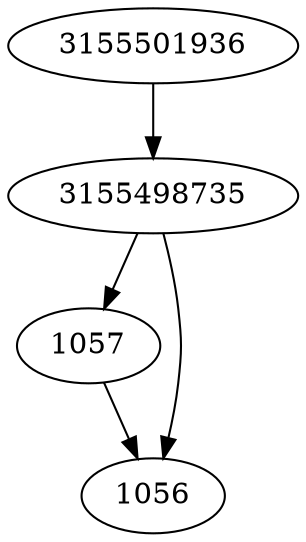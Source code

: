 strict digraph  {
3155501936;
1057;
1056;
3155498735;
3155501936 -> 3155498735;
1057 -> 1056;
3155498735 -> 1056;
3155498735 -> 1057;
}
